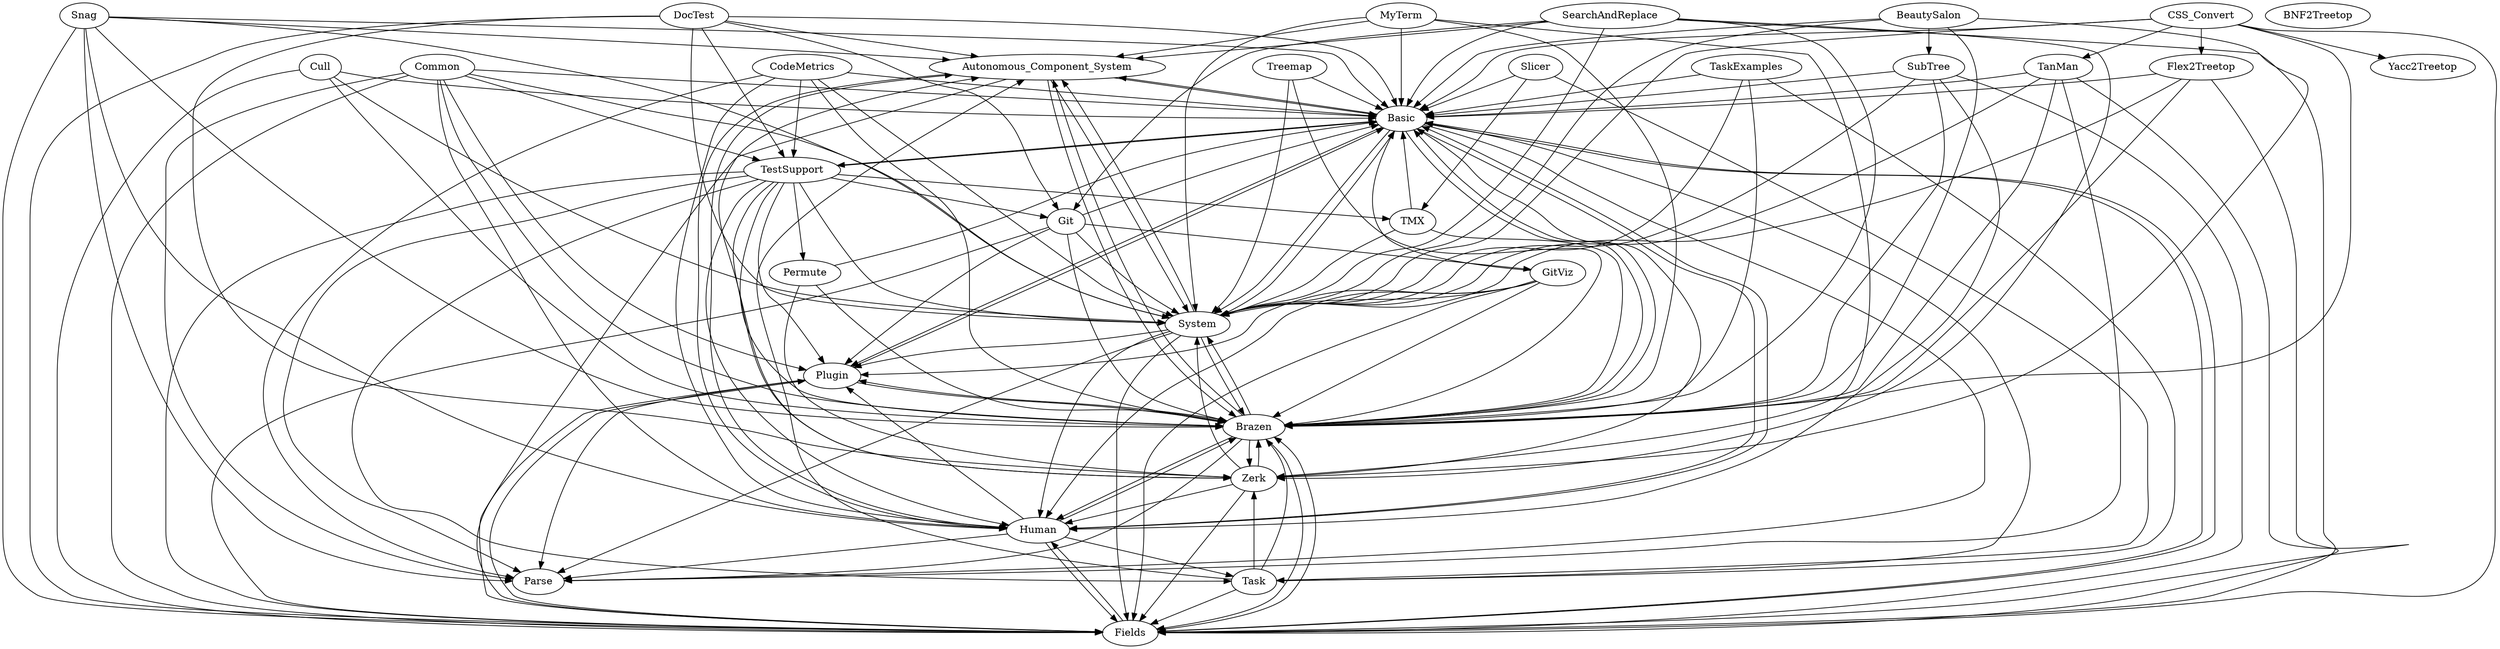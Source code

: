 digraph {
  ac [ label="Autonomous_Component_System" ]
  ba [ label="Basic" ]
  bs [ label="BeautySalon" ]
  b2 [ label="BNF2Treetop" ]
  br [ label="Brazen" ]
  cm [ label="CodeMetrics" ]
  co [ label="Common" ]
  cc [ label="CSS_Convert" ]
  cu [ label="Cull" ]
  dt [ label="DocTest" ]
  fi [ label="Fields" ]
  f2 [ label="Flex2Treetop" ]
  gi [ label="Git" ]
  gv [ label="GitViz" ]
  hu [ label="Human" ]
  my [ label="MyTerm" ]
  pa [ label="Parse" ]
  pe [ label="Permute" ]
  pl [ label="Plugin" ]
  sa [ label="SearchAndReplace" ]
  sl [ label="Slicer" ]
  sn [ label="Snag" ]
  st [ label="SubTree" ]
  sy [ label="System" ]
  ta [ label="Task" ]
  te [ label="TaskExamples" ]
  ts [ label="TestSupport" ]
  tr [ label="Treemap" ]
  y2 [ label="Yacc2Treetop" ]
  ze [ label="Zerk" ]
  tm [ label="TanMan" ]
  tmx [ label="TMX" ]
  ac -> ba
  ac -> br
  ac -> fi
  ac -> hu
  ac -> sy
  ba -> ac
  ba -> br
  ba -> fi
  ba -> hu
  ba -> pa
  ba -> pl
  ba -> sy
  ba -> ts
  bs -> ba
  bs -> br
  bs -> st
  bs -> sy
  bs -> ze
  br -> ac
  br -> ba
  br -> fi
  br -> hu
  br -> pa
  br -> pl
  br -> sy
  br -> ze
  cm -> br
  cm -> ba
  cm -> hu
  cm -> pa
  cm -> sy
  cm -> ts
  co -> ba
  co -> br
  co -> fi
  co -> hu
  co -> pa
  co -> pl
  co -> sy
  co -> ts
  cc -> ba
  cc -> br
  cc -> fi
  cc -> f2
  cc -> sy
  cc -> tm
  cc -> y2
  cu -> ba
  cu -> br
  cu -> fi
  cu -> sy
  dt -> ac
  dt -> ba
  dt -> fi
  dt -> gi
  dt -> sy
  dt -> ts
  dt -> ze
  fi -> ba
  fi -> br
  fi -> hu
  fi -> pl
  f2 -> ba
  f2 -> fi
  f2 -> br
  f2 -> sy
  gi -> ba
  gi -> br
  gi -> fi
  gi -> gv
  gi -> pl
  gi -> sy
  gv -> br
  gv -> ba
  gv -> fi
  gv -> hu
  gv -> pl
  gv -> sy
  hu -> ac
  hu -> ba
  hu -> br
  hu -> fi
  hu -> pa
  hu -> pl
  hu -> ta
  my -> ac
  my -> ba
  my -> br
  my -> sy
  my -> ze
  pe -> ba
  pe -> br
  pe -> ze
  pl -> ba
  pl -> br
  pl -> fi
  pl -> pa
  sa -> ac
  sa -> ba
  sa -> br
  sa -> fi
  sa -> gi
  sa -> sy
  sa -> ze
  sl -> ba
  sl -> ta
  sl -> tmx
  sn -> ac
  sn -> ba
  sn -> fi
  sn -> br
  sn -> hu
  sn -> pa
  sn -> sy
  st -> ba
  st -> br
  st -> fi
  st -> hu
  st -> sy
  sy -> ac
  sy -> ba
  sy -> br
  sy -> fi
  sy -> hu
  sy -> pa
  sy -> pl
  tm -> ba
  tm -> br
  tm -> fi
  tm -> pa
  tm -> sy
  ta -> ac
  ta -> ba
  ta -> br
  ta -> fi
  ta -> ze
  te -> ba
  te -> br
  te -> ta
  te -> sy
  ts -> ba
  ts -> br
  ts -> fi
  ts -> gi
  ts -> hu
  ts -> pa
  ts -> pe
  ts -> pl
  ts -> sy
  ts -> ta
  ts -> tmx
  ts -> ze
  tmx -> ba
  tmx -> br
  tmx -> sy
  tr -> ba
  tr -> br
  tr -> sy
  ze -> ac
  ze -> ba
  ze -> br
  ze -> fi
  ze -> hu
  ze -> sy
}
